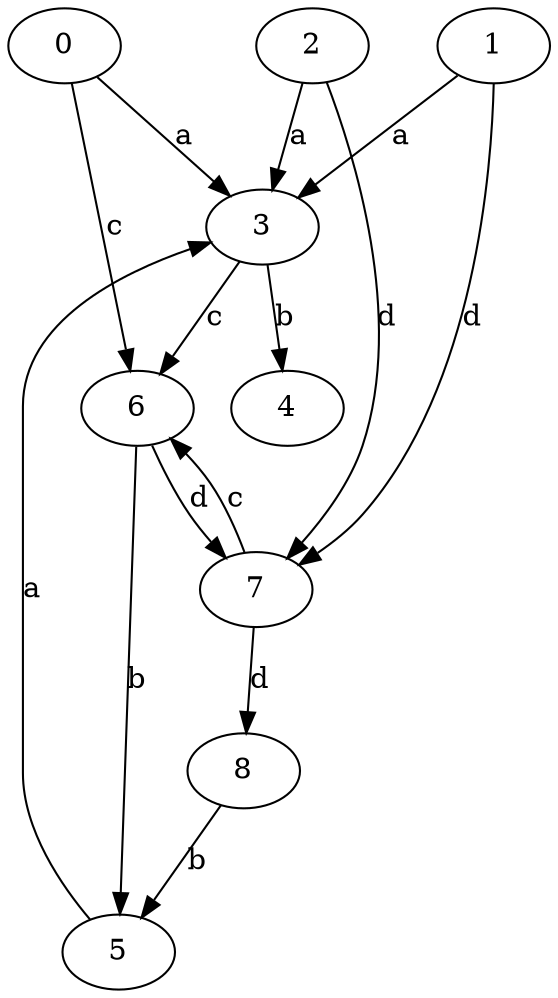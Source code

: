 strict digraph  {
2;
3;
4;
5;
6;
7;
8;
0;
1;
2 -> 3  [label=a];
2 -> 7  [label=d];
3 -> 4  [label=b];
3 -> 6  [label=c];
5 -> 3  [label=a];
6 -> 5  [label=b];
6 -> 7  [label=d];
7 -> 6  [label=c];
7 -> 8  [label=d];
8 -> 5  [label=b];
0 -> 3  [label=a];
0 -> 6  [label=c];
1 -> 3  [label=a];
1 -> 7  [label=d];
}
